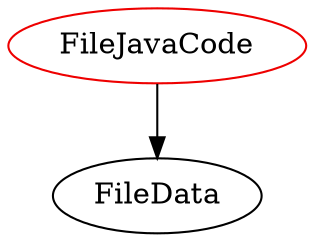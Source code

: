digraph filejavacode{
FileJavaCode -> FileData;
FileJavaCode	[shape=oval, color=red2, label="FileJavaCode"];
}
